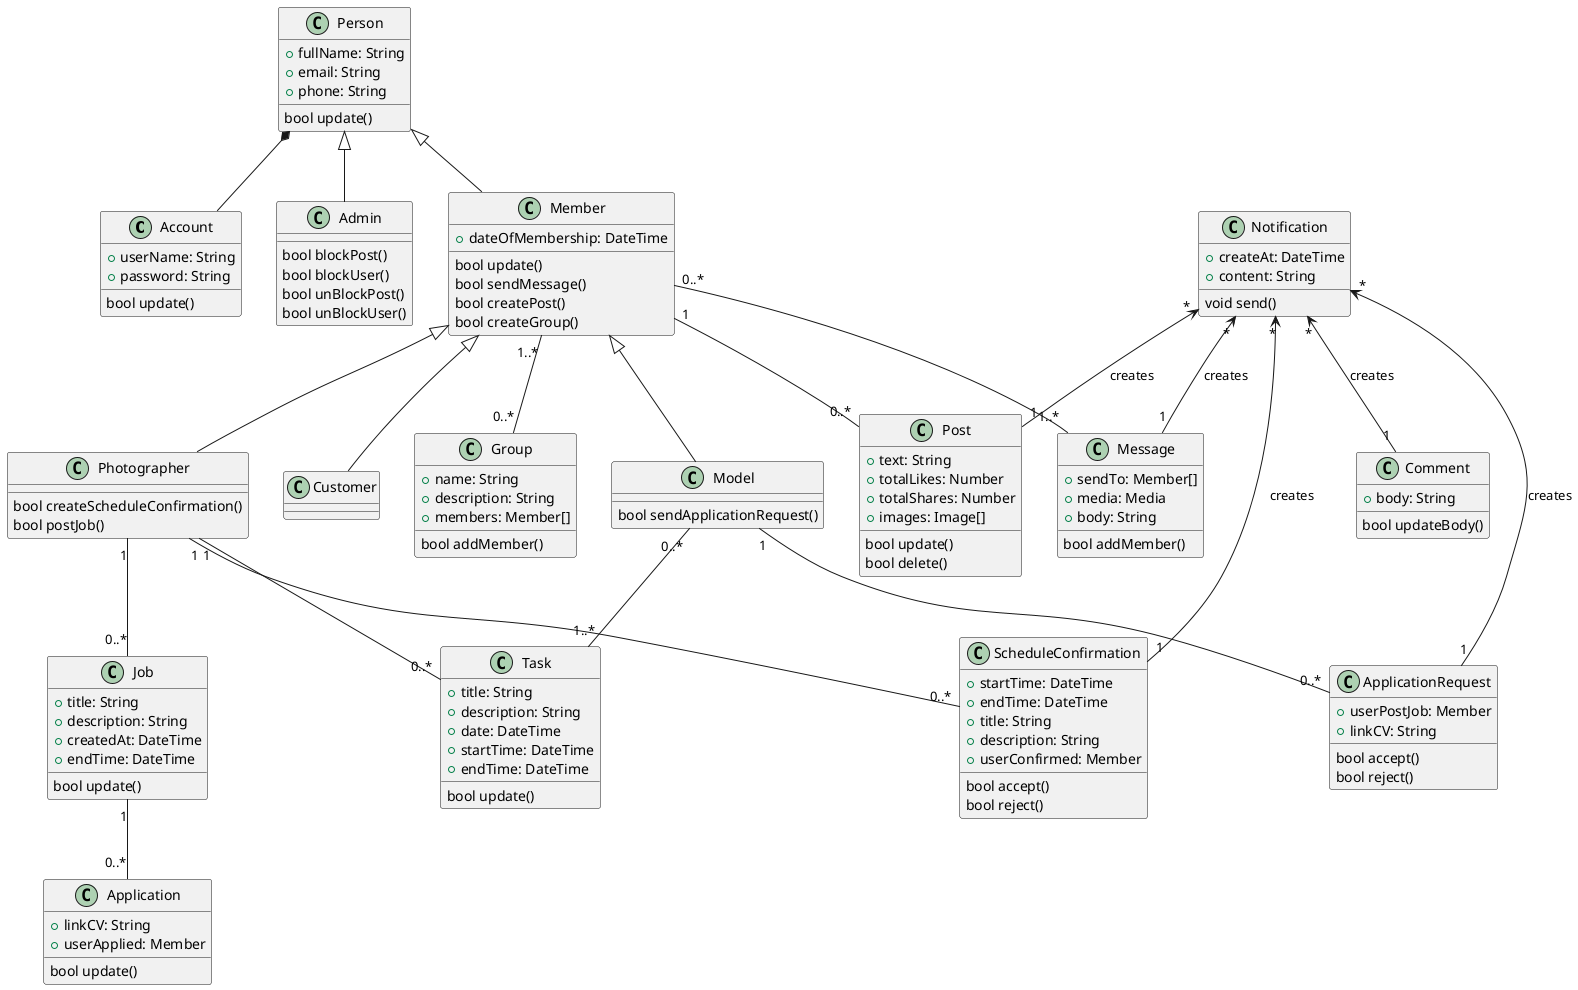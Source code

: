 @startuml

class Account {
  + userName: String
  + password: String
  bool update()
}

class Person {
  + fullName: String
  + email: String
  + phone: String
  bool update()
}

class Admin {
  bool blockPost()
  bool blockUser()
  bool unBlockPost()
  bool unBlockUser()
}

class Member{
  + dateOfMembership: DateTime
  bool update()
  bool sendMessage()
  bool createPost()
  bool createGroup()
}

class Photographer {
  bool createScheduleConfirmation()
  bool postJob()
}

class Model {
  bool sendApplicationRequest()
}

class Customer {
  
}

class Job {
  + title: String
  + description: String
  + createdAt: DateTime
  + endTime: DateTime
  bool update()
}

class Application {
  + linkCV: String
  + userApplied: Member
  bool update()
}

class Task {
  + title: String
  + description: String
  + date: DateTime
  + startTime: DateTime
  + endTime: DateTime
  bool update()
}

class ScheduleConfirmation {
  + startTime: DateTime
  + endTime: DateTime
  + title: String
  + description: String
  + userConfirmed: Member
  bool accept()
  bool reject()
}

class ApplicationRequest {
  + userPostJob: Member
  + linkCV: String
  bool accept()
  bool reject()
}

class Message {
  + sendTo: Member[]
  + media: Media
  + body: String
  bool addMember()
}

class Notification {
  + createAt: DateTime
  + content: String
  void send()
}

class Post {
  + text: String
  + totalLikes: Number
  + totalShares: Number
  + images: Image[]
  bool update()
  bool delete()
}

class Comment {
  + body: String
  bool updateBody()
}

class Group {
  + name: String
  + description: String
  + members: Member[]
  bool addMember()
}

Person *-- Account
Person <|-- Admin
Person <|-- Member

Member <|-- Photographer
Member <|-- Model
Member <|-- Customer
Member "1..*"--"0..*" Group
Member "1"--"0..*" Post
Member "0..*"--"1..*" Message

Photographer "1"--"0..*" Job
Photographer "1"--"0..*" Task
Photographer "1"--"0..*" ScheduleConfirmation
Job "1"--"0..*" Application

Model "0..*"--"1..*" Task
Model "1"--"0..*" ApplicationRequest


Notification "*"<--"1" ScheduleConfirmation : creates
Notification "*"<--"1" ApplicationRequest: creates
Notification "*"<--"1" Message: creates
Notification "*"<--"1" Post: creates
Notification "*"<--"1" Comment: creates

@enduml
